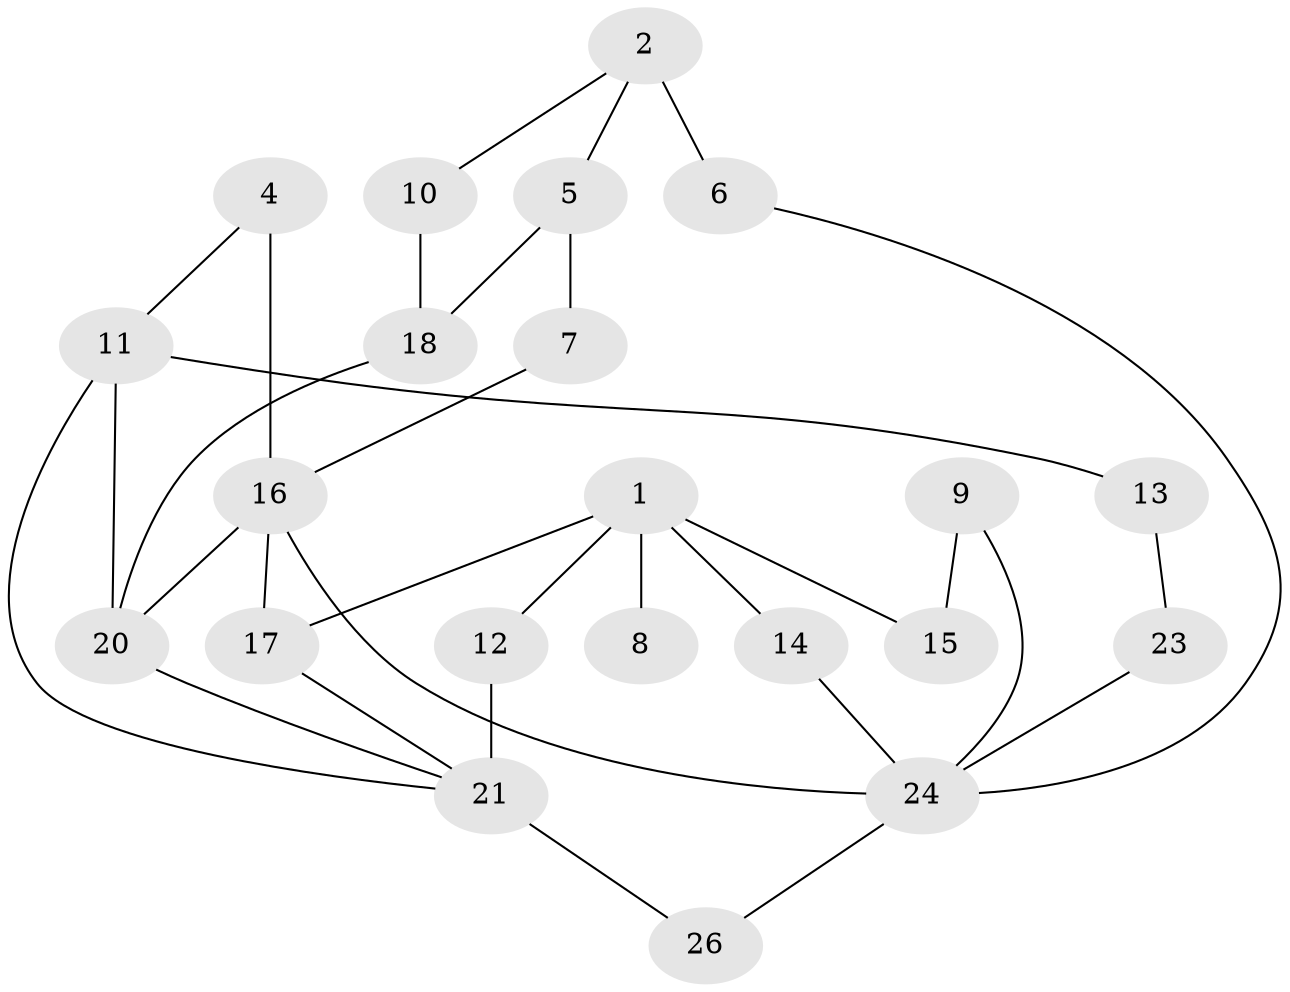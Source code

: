 // original degree distribution, {2: 0.2222222222222222, 5: 0.09259259259259259, 0: 0.09259259259259259, 1: 0.2222222222222222, 3: 0.24074074074074073, 4: 0.12962962962962962}
// Generated by graph-tools (version 1.1) at 2025/48/03/04/25 22:48:09]
// undirected, 22 vertices, 32 edges
graph export_dot {
  node [color=gray90,style=filled];
  1;
  2;
  4;
  5;
  6;
  7;
  8;
  9;
  10;
  11;
  12;
  13;
  14;
  15;
  16;
  17;
  18;
  20;
  21;
  23;
  24;
  26;
  1 -- 8 [weight=1.0];
  1 -- 12 [weight=1.0];
  1 -- 14 [weight=1.0];
  1 -- 15 [weight=1.0];
  1 -- 17 [weight=1.0];
  2 -- 5 [weight=1.0];
  2 -- 6 [weight=2.0];
  2 -- 10 [weight=1.0];
  4 -- 11 [weight=1.0];
  4 -- 16 [weight=3.0];
  5 -- 7 [weight=1.0];
  5 -- 18 [weight=2.0];
  6 -- 24 [weight=1.0];
  7 -- 16 [weight=1.0];
  9 -- 15 [weight=1.0];
  9 -- 24 [weight=1.0];
  10 -- 18 [weight=2.0];
  11 -- 13 [weight=1.0];
  11 -- 20 [weight=1.0];
  11 -- 21 [weight=1.0];
  12 -- 21 [weight=3.0];
  13 -- 23 [weight=1.0];
  14 -- 24 [weight=1.0];
  16 -- 17 [weight=2.0];
  16 -- 20 [weight=1.0];
  16 -- 24 [weight=1.0];
  17 -- 21 [weight=1.0];
  18 -- 20 [weight=1.0];
  20 -- 21 [weight=1.0];
  21 -- 26 [weight=1.0];
  23 -- 24 [weight=1.0];
  24 -- 26 [weight=1.0];
}
